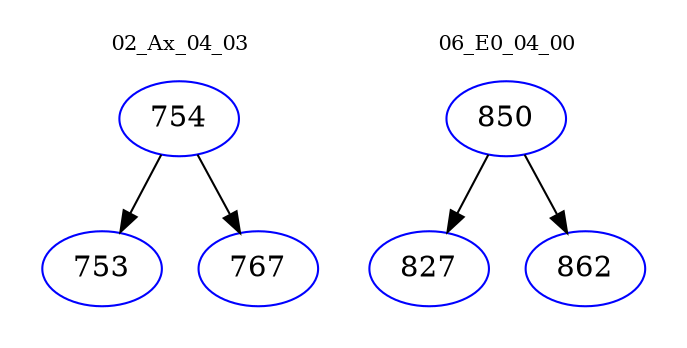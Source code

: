 digraph{
subgraph cluster_0 {
color = white
label = "02_Ax_04_03";
fontsize=10;
T0_754 [label="754", color="blue"]
T0_754 -> T0_753 [color="black"]
T0_753 [label="753", color="blue"]
T0_754 -> T0_767 [color="black"]
T0_767 [label="767", color="blue"]
}
subgraph cluster_1 {
color = white
label = "06_E0_04_00";
fontsize=10;
T1_850 [label="850", color="blue"]
T1_850 -> T1_827 [color="black"]
T1_827 [label="827", color="blue"]
T1_850 -> T1_862 [color="black"]
T1_862 [label="862", color="blue"]
}
}
